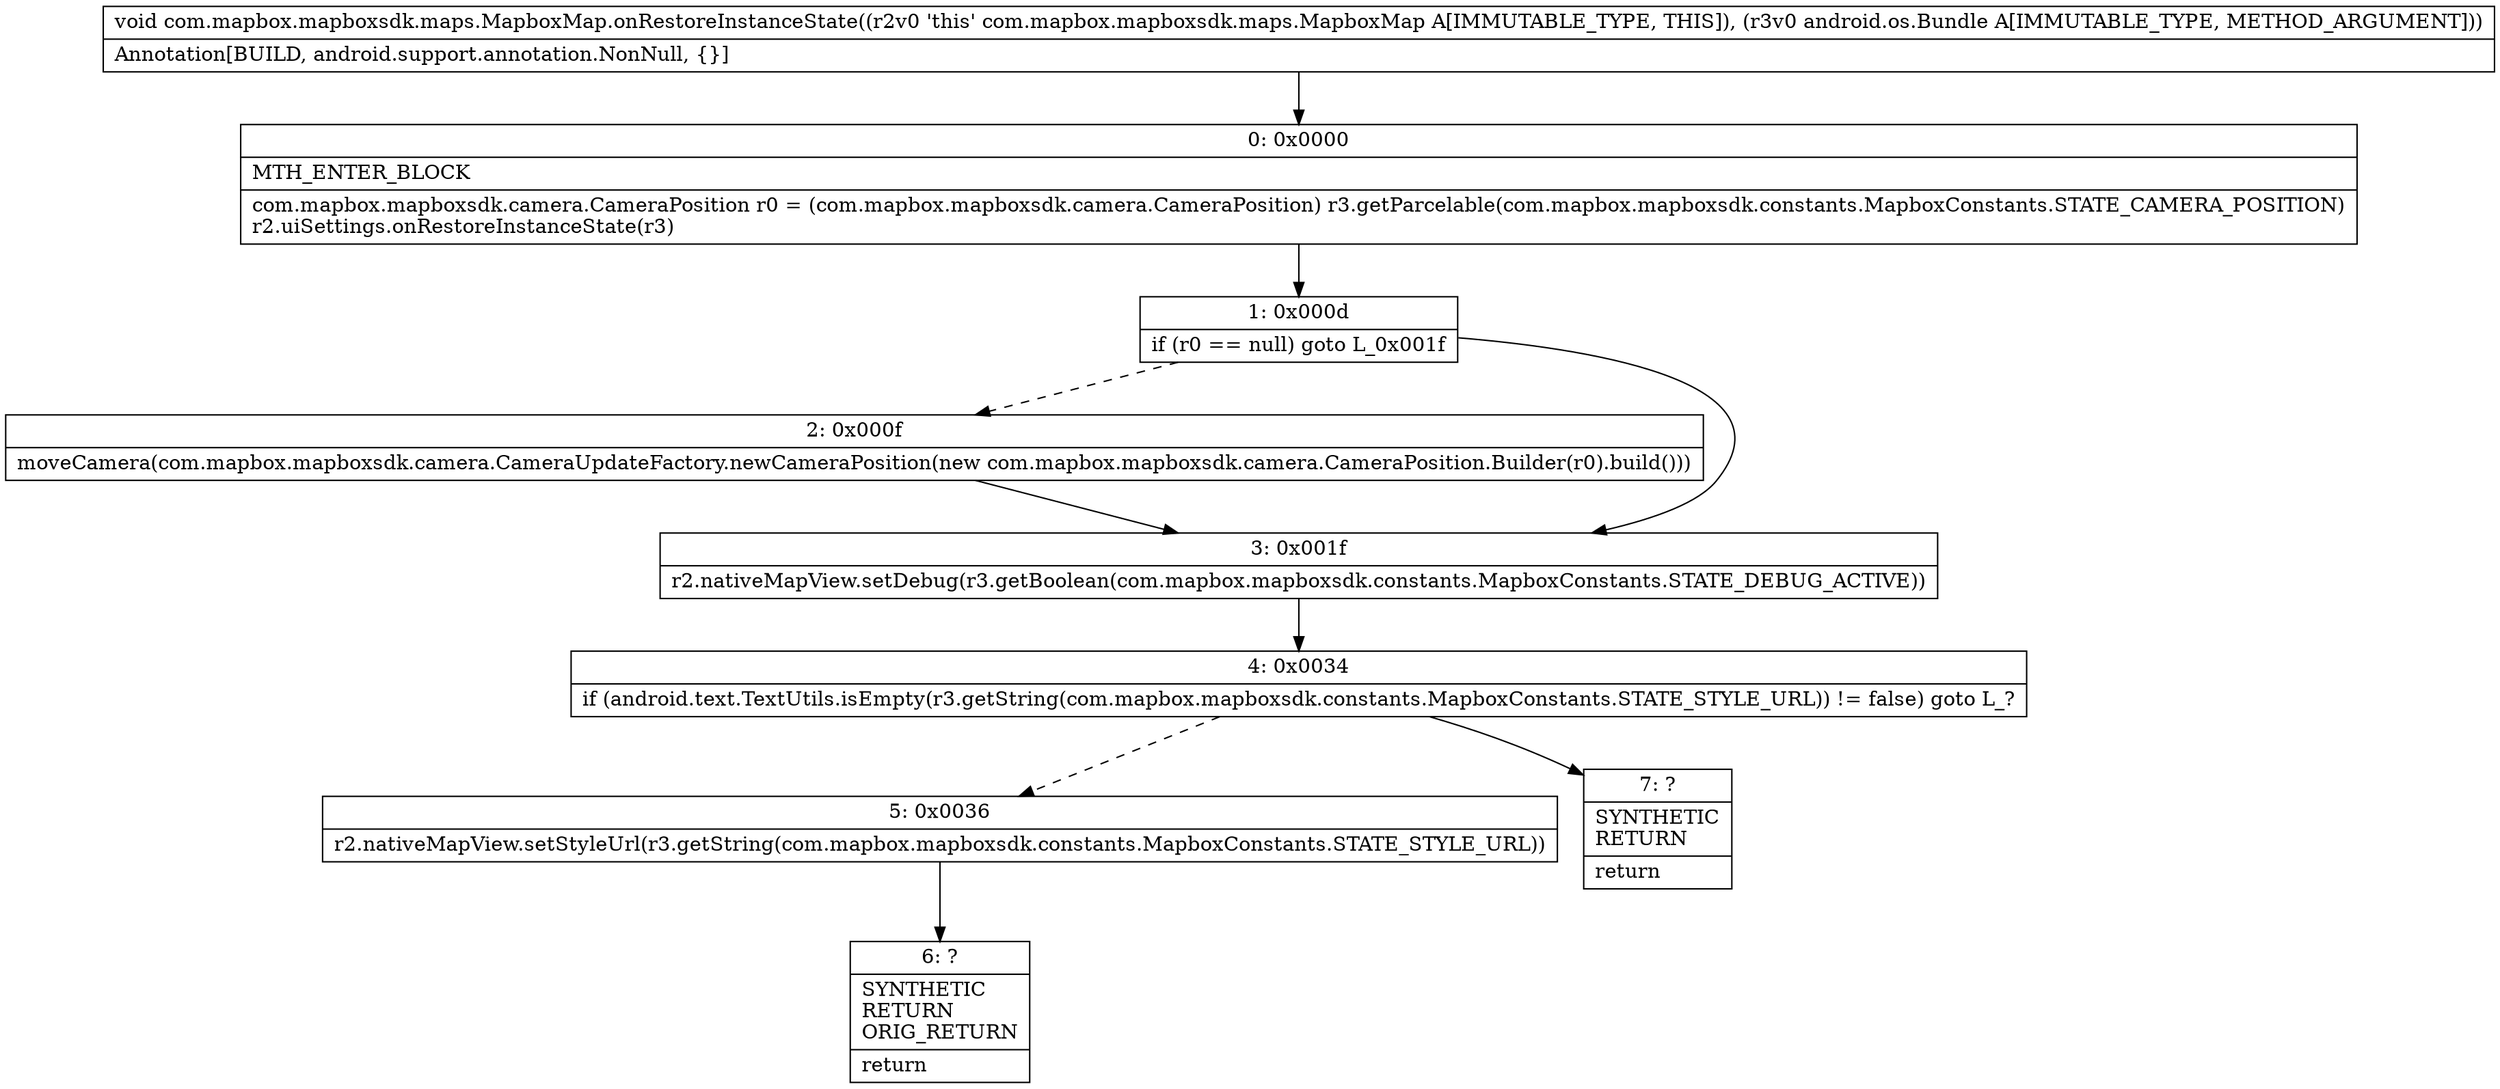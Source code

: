 digraph "CFG forcom.mapbox.mapboxsdk.maps.MapboxMap.onRestoreInstanceState(Landroid\/os\/Bundle;)V" {
Node_0 [shape=record,label="{0\:\ 0x0000|MTH_ENTER_BLOCK\l|com.mapbox.mapboxsdk.camera.CameraPosition r0 = (com.mapbox.mapboxsdk.camera.CameraPosition) r3.getParcelable(com.mapbox.mapboxsdk.constants.MapboxConstants.STATE_CAMERA_POSITION)\lr2.uiSettings.onRestoreInstanceState(r3)\l}"];
Node_1 [shape=record,label="{1\:\ 0x000d|if (r0 == null) goto L_0x001f\l}"];
Node_2 [shape=record,label="{2\:\ 0x000f|moveCamera(com.mapbox.mapboxsdk.camera.CameraUpdateFactory.newCameraPosition(new com.mapbox.mapboxsdk.camera.CameraPosition.Builder(r0).build()))\l}"];
Node_3 [shape=record,label="{3\:\ 0x001f|r2.nativeMapView.setDebug(r3.getBoolean(com.mapbox.mapboxsdk.constants.MapboxConstants.STATE_DEBUG_ACTIVE))\l}"];
Node_4 [shape=record,label="{4\:\ 0x0034|if (android.text.TextUtils.isEmpty(r3.getString(com.mapbox.mapboxsdk.constants.MapboxConstants.STATE_STYLE_URL)) != false) goto L_?\l}"];
Node_5 [shape=record,label="{5\:\ 0x0036|r2.nativeMapView.setStyleUrl(r3.getString(com.mapbox.mapboxsdk.constants.MapboxConstants.STATE_STYLE_URL))\l}"];
Node_6 [shape=record,label="{6\:\ ?|SYNTHETIC\lRETURN\lORIG_RETURN\l|return\l}"];
Node_7 [shape=record,label="{7\:\ ?|SYNTHETIC\lRETURN\l|return\l}"];
MethodNode[shape=record,label="{void com.mapbox.mapboxsdk.maps.MapboxMap.onRestoreInstanceState((r2v0 'this' com.mapbox.mapboxsdk.maps.MapboxMap A[IMMUTABLE_TYPE, THIS]), (r3v0 android.os.Bundle A[IMMUTABLE_TYPE, METHOD_ARGUMENT]))  | Annotation[BUILD, android.support.annotation.NonNull, \{\}]\l}"];
MethodNode -> Node_0;
Node_0 -> Node_1;
Node_1 -> Node_2[style=dashed];
Node_1 -> Node_3;
Node_2 -> Node_3;
Node_3 -> Node_4;
Node_4 -> Node_5[style=dashed];
Node_4 -> Node_7;
Node_5 -> Node_6;
}

